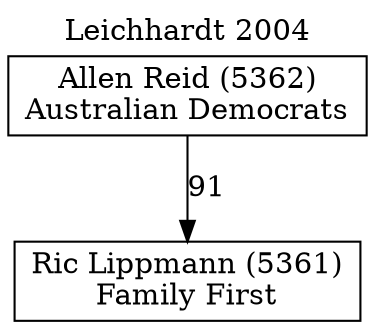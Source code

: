 // House preference flow
digraph "Ric Lippmann (5361)_Leichhardt_2004" {
	graph [label="Leichhardt 2004" labelloc=t mclimit=10]
	node [shape=box]
	"Ric Lippmann (5361)" [label="Ric Lippmann (5361)
Family First"]
	"Allen Reid (5362)" [label="Allen Reid (5362)
Australian Democrats"]
	"Allen Reid (5362)" -> "Ric Lippmann (5361)" [label=91]
}
